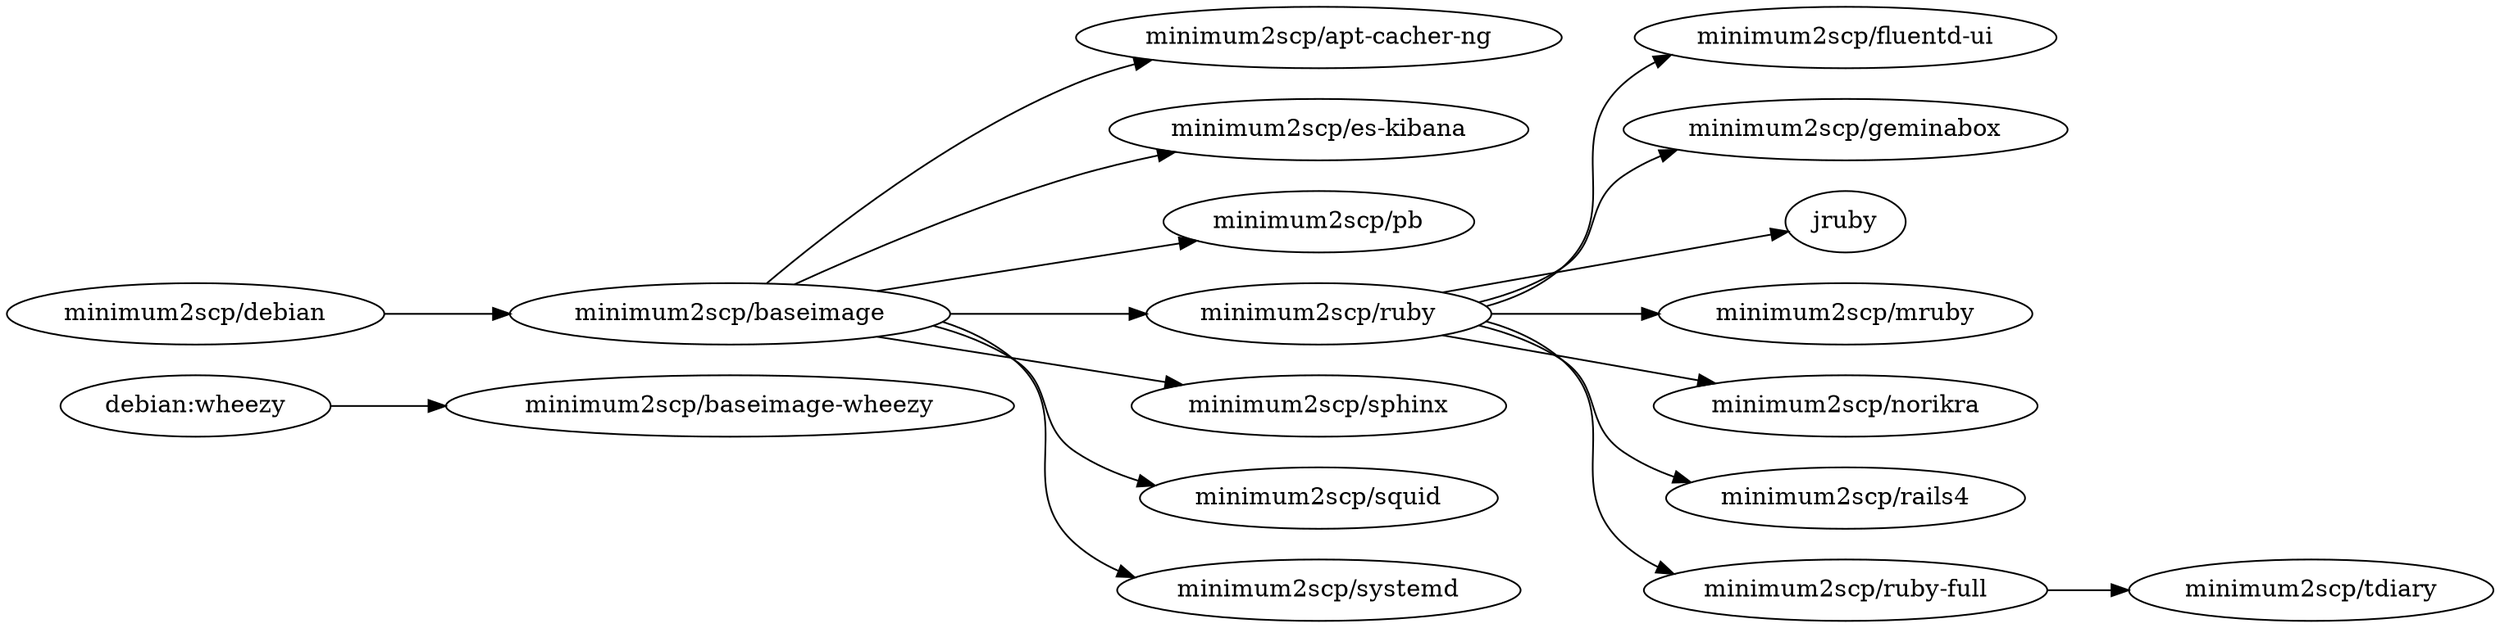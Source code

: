 digraph deps {
  graph        [rankdir = "LR"];
  ratio = auto;

  wheezy            [label = "debian:wheezy"];

  acng              [label = "minimum2scp/apt-cacher-ng"];
  baseimage         [label = "minimum2scp/baseimage"];
  baseimage_wheezy  [label = "minimum2scp/baseimage-wheezy"];
  debian            [label = "minimum2scp/debian"];
  es_kibana         [label = "minimum2scp/es-kibana"];
  fluentd_ui        [label = "minimum2scp/fluentd-ui"];
  geminabox         [label = "minimum2scp/geminabox"];
  jruby             [label = "jruby"];
  mruby             [label = "minimum2scp/mruby"];
  norikra           [label = "minimum2scp/norikra"];
  pb                [label = "minimum2scp/pb"];
  rails4            [label = "minimum2scp/rails4"];
  ruby              [label = "minimum2scp/ruby"];
  ruby_full         [label = "minimum2scp/ruby-full"];
  sphinx            [label = "minimum2scp/sphinx"];
  squid             [label = "minimum2scp/squid"];
  systemd           [label = "minimum2scp/systemd"];
  tdiary            [label = "minimum2scp/tdiary"];

  debian    -> baseimage;
  baseimage -> {acng, es_kibana, pb, ruby, sphinx, squid, systemd};
  ruby      -> {fluentd_ui, geminabox, jruby, mruby, norikra, rails4, ruby_full};
  ruby_full -> {tdiary};

  wheezy    -> baseimage_wheezy;
}
